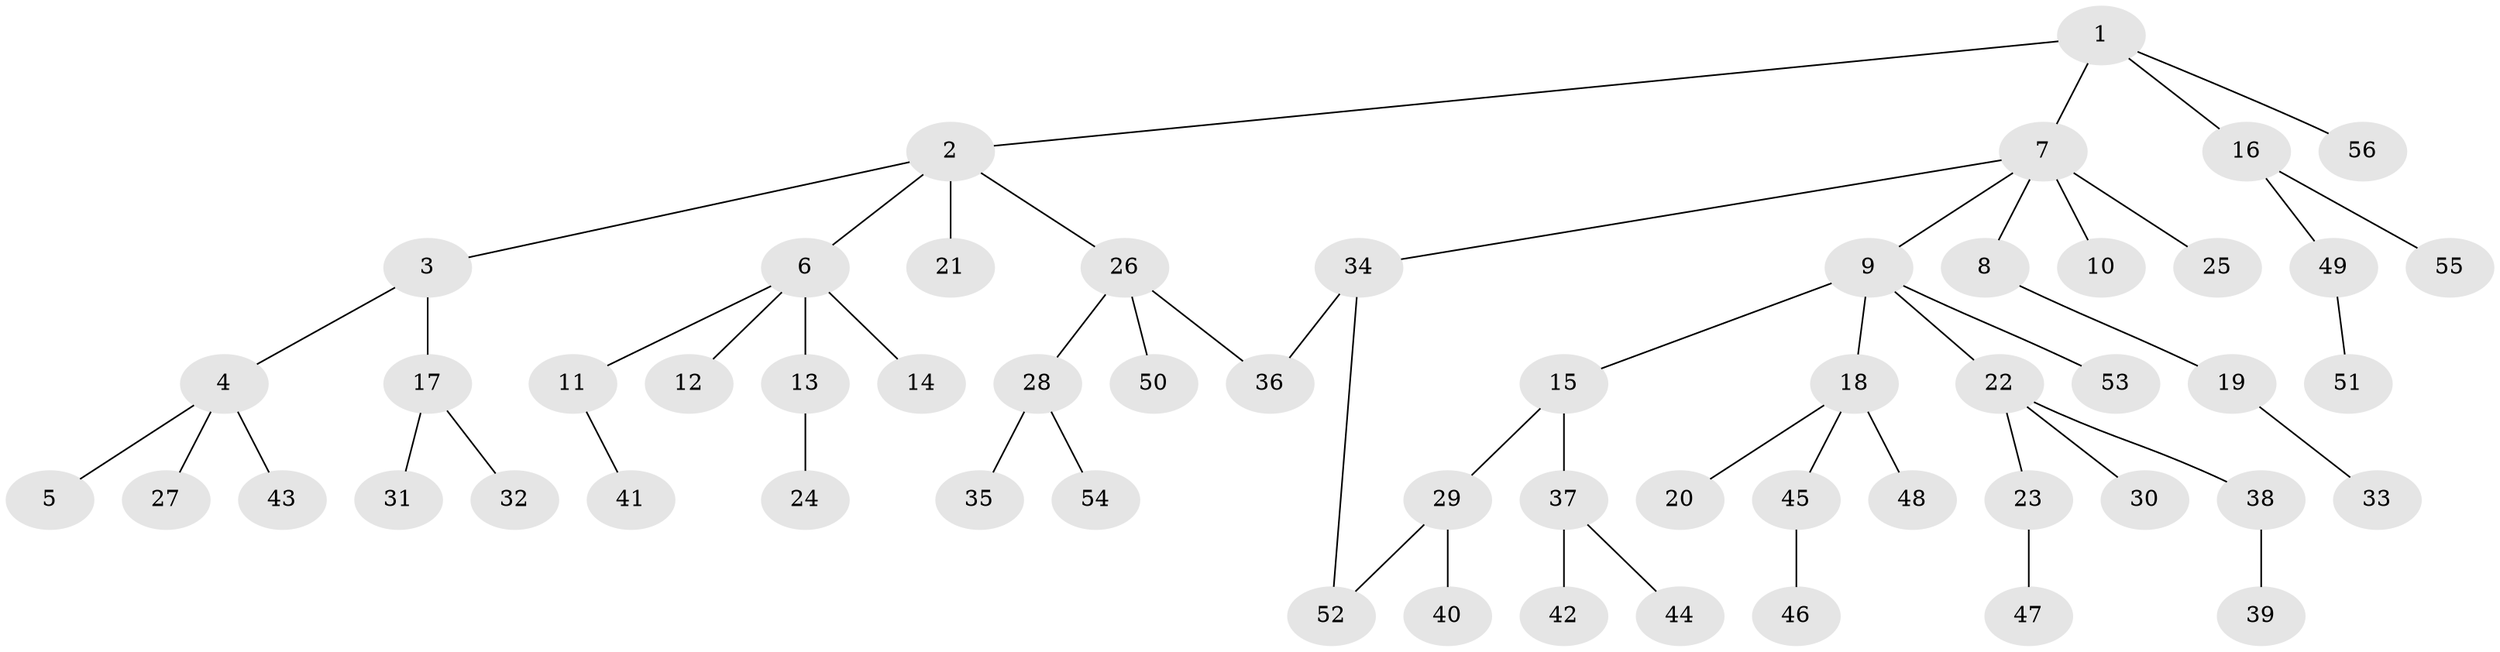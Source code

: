 // coarse degree distribution, {7: 0.02702702702702703, 3: 0.16216216216216217, 4: 0.10810810810810811, 6: 0.02702702702702703, 1: 0.5675675675675675, 2: 0.10810810810810811}
// Generated by graph-tools (version 1.1) at 2025/51/02/27/25 19:51:38]
// undirected, 56 vertices, 57 edges
graph export_dot {
graph [start="1"]
  node [color=gray90,style=filled];
  1;
  2;
  3;
  4;
  5;
  6;
  7;
  8;
  9;
  10;
  11;
  12;
  13;
  14;
  15;
  16;
  17;
  18;
  19;
  20;
  21;
  22;
  23;
  24;
  25;
  26;
  27;
  28;
  29;
  30;
  31;
  32;
  33;
  34;
  35;
  36;
  37;
  38;
  39;
  40;
  41;
  42;
  43;
  44;
  45;
  46;
  47;
  48;
  49;
  50;
  51;
  52;
  53;
  54;
  55;
  56;
  1 -- 2;
  1 -- 7;
  1 -- 16;
  1 -- 56;
  2 -- 3;
  2 -- 6;
  2 -- 21;
  2 -- 26;
  3 -- 4;
  3 -- 17;
  4 -- 5;
  4 -- 27;
  4 -- 43;
  6 -- 11;
  6 -- 12;
  6 -- 13;
  6 -- 14;
  7 -- 8;
  7 -- 9;
  7 -- 10;
  7 -- 25;
  7 -- 34;
  8 -- 19;
  9 -- 15;
  9 -- 18;
  9 -- 22;
  9 -- 53;
  11 -- 41;
  13 -- 24;
  15 -- 29;
  15 -- 37;
  16 -- 49;
  16 -- 55;
  17 -- 31;
  17 -- 32;
  18 -- 20;
  18 -- 45;
  18 -- 48;
  19 -- 33;
  22 -- 23;
  22 -- 30;
  22 -- 38;
  23 -- 47;
  26 -- 28;
  26 -- 50;
  26 -- 36;
  28 -- 35;
  28 -- 54;
  29 -- 40;
  29 -- 52;
  34 -- 36;
  34 -- 52;
  37 -- 42;
  37 -- 44;
  38 -- 39;
  45 -- 46;
  49 -- 51;
}
